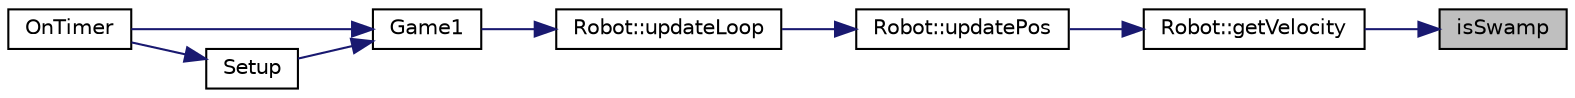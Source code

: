 digraph "isSwamp"
{
 // LATEX_PDF_SIZE
  edge [fontname="Helvetica",fontsize="10",labelfontname="Helvetica",labelfontsize="10"];
  node [fontname="Helvetica",fontsize="10",shape=record];
  rankdir="RL";
  Node1 [label="isSwamp",height=0.2,width=0.4,color="black", fillcolor="grey75", style="filled", fontcolor="black",tooltip=" "];
  Node1 -> Node2 [dir="back",color="midnightblue",fontsize="10",style="solid"];
  Node2 [label="Robot::getVelocity",height=0.2,width=0.4,color="black", fillcolor="white", style="filled",URL="$class_robot.html#ad7b7f1a5a4e56d9e4c72a24a622d69f1",tooltip="gets the current velocity for a certain change in time (in ms)"];
  Node2 -> Node3 [dir="back",color="midnightblue",fontsize="10",style="solid"];
  Node3 [label="Robot::updatePos",height=0.2,width=0.4,color="black", fillcolor="white", style="filled",URL="$class_robot.html#a5ad54de036deda2d9f2e151cab96a9bd",tooltip="updates the position of the robot mathematically and returns the change"];
  Node3 -> Node4 [dir="back",color="midnightblue",fontsize="10",style="solid"];
  Node4 [label="Robot::updateLoop",height=0.2,width=0.4,color="black", fillcolor="white", style="filled",URL="$class_robot.html#acff1fa64498b60568d7446e6710f64c6",tooltip=" "];
  Node4 -> Node5 [dir="back",color="midnightblue",fontsize="10",style="solid"];
  Node5 [label="Game1",height=0.2,width=0.4,color="black", fillcolor="white", style="filled",URL="$_co_space_functions_8hpp.html#a452d724e739bd277b7419320c36fc6aa",tooltip=" "];
  Node5 -> Node6 [dir="back",color="midnightblue",fontsize="10",style="solid"];
  Node6 [label="OnTimer",height=0.2,width=0.4,color="black", fillcolor="white", style="filled",URL="$_co_space_functions_8cpp.html#ac6a4a9bd3e8000dffa847ce28b5e8c92",tooltip=" "];
  Node5 -> Node7 [dir="back",color="midnightblue",fontsize="10",style="solid"];
  Node7 [label="Setup",height=0.2,width=0.4,color="black", fillcolor="white", style="filled",URL="$_co_space_functions_8hpp.html#a769404f2985a027a0d626fedfd4de1e9",tooltip=" "];
  Node7 -> Node6 [dir="back",color="midnightblue",fontsize="10",style="solid"];
}
